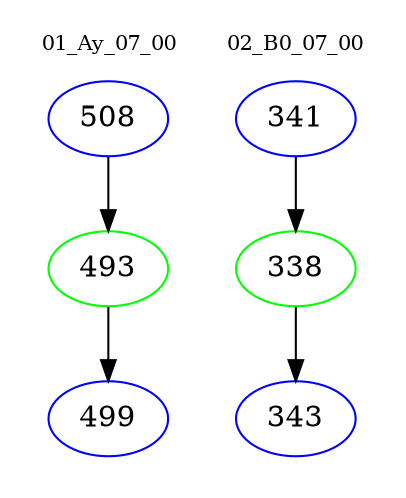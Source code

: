 digraph{
subgraph cluster_0 {
color = white
label = "01_Ay_07_00";
fontsize=10;
T0_508 [label="508", color="blue"]
T0_508 -> T0_493 [color="black"]
T0_493 [label="493", color="green"]
T0_493 -> T0_499 [color="black"]
T0_499 [label="499", color="blue"]
}
subgraph cluster_1 {
color = white
label = "02_B0_07_00";
fontsize=10;
T1_341 [label="341", color="blue"]
T1_341 -> T1_338 [color="black"]
T1_338 [label="338", color="green"]
T1_338 -> T1_343 [color="black"]
T1_343 [label="343", color="blue"]
}
}
